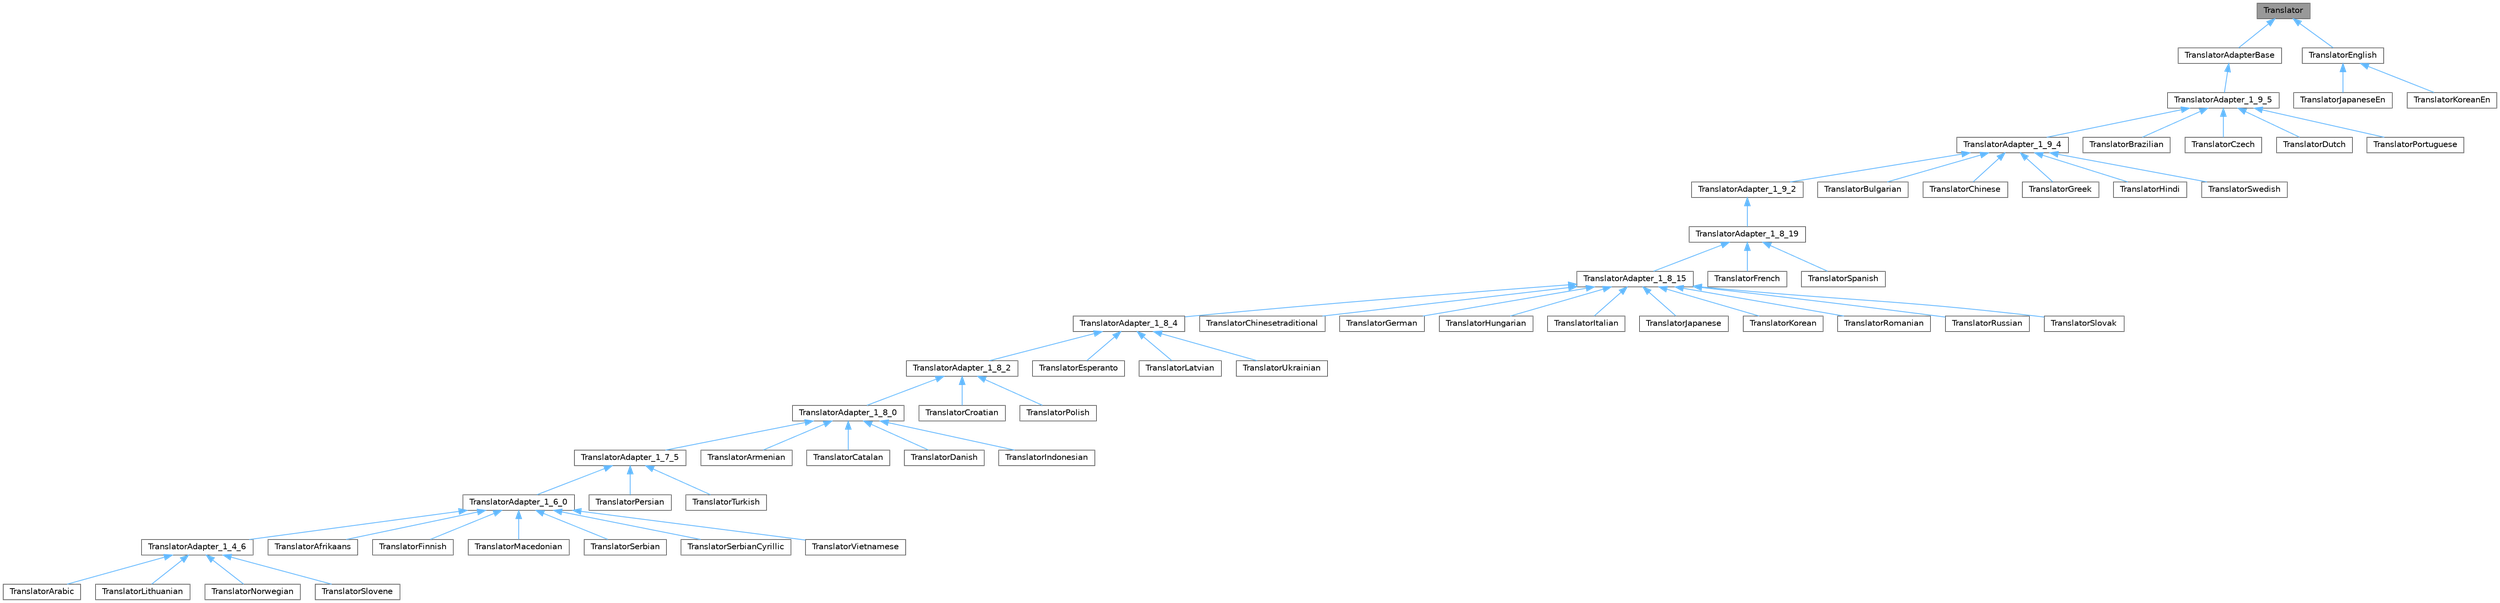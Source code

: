 digraph "Translator"
{
 // INTERACTIVE_SVG=YES
 // LATEX_PDF_SIZE
  bgcolor="transparent";
  edge [fontname=Helvetica,fontsize=10,labelfontname=Helvetica,labelfontsize=10];
  node [fontname=Helvetica,fontsize=10,shape=box,height=0.2,width=0.4];
  Node1 [label="Translator",height=0.2,width=0.4,color="gray40", fillcolor="grey60", style="filled", fontcolor="black",tooltip="Abstract base class for all translatable text fragments."];
  Node1 -> Node2 [dir="back",color="steelblue1",style="solid"];
  Node2 [label="TranslatorAdapterBase",height=0.2,width=0.4,color="gray40", fillcolor="white", style="filled",URL="$db/d6c/class_translator_adapter_base.html",tooltip="Base of the translator adapter tree."];
  Node2 -> Node3 [dir="back",color="steelblue1",style="solid"];
  Node3 [label="TranslatorAdapter_1_9_5",height=0.2,width=0.4,color="gray40", fillcolor="white", style="filled",URL="$dd/dba/class_translator_adapter__1__9__5.html",tooltip=" "];
  Node3 -> Node4 [dir="back",color="steelblue1",style="solid"];
  Node4 [label="TranslatorAdapter_1_9_4",height=0.2,width=0.4,color="gray40", fillcolor="white", style="filled",URL="$d0/d33/class_translator_adapter__1__9__4.html",tooltip=" "];
  Node4 -> Node5 [dir="back",color="steelblue1",style="solid"];
  Node5 [label="TranslatorAdapter_1_9_2",height=0.2,width=0.4,color="gray40", fillcolor="white", style="filled",URL="$d3/d2e/class_translator_adapter__1__9__2.html",tooltip=" "];
  Node5 -> Node6 [dir="back",color="steelblue1",style="solid"];
  Node6 [label="TranslatorAdapter_1_8_19",height=0.2,width=0.4,color="gray40", fillcolor="white", style="filled",URL="$de/dde/class_translator_adapter__1__8__19.html",tooltip=" "];
  Node6 -> Node7 [dir="back",color="steelblue1",style="solid"];
  Node7 [label="TranslatorAdapter_1_8_15",height=0.2,width=0.4,color="gray40", fillcolor="white", style="filled",URL="$d4/d2e/class_translator_adapter__1__8__15.html",tooltip=" "];
  Node7 -> Node8 [dir="back",color="steelblue1",style="solid"];
  Node8 [label="TranslatorAdapter_1_8_4",height=0.2,width=0.4,color="gray40", fillcolor="white", style="filled",URL="$de/d2f/class_translator_adapter__1__8__4.html",tooltip=" "];
  Node8 -> Node9 [dir="back",color="steelblue1",style="solid"];
  Node9 [label="TranslatorAdapter_1_8_2",height=0.2,width=0.4,color="gray40", fillcolor="white", style="filled",URL="$d2/d75/class_translator_adapter__1__8__2.html",tooltip=" "];
  Node9 -> Node10 [dir="back",color="steelblue1",style="solid"];
  Node10 [label="TranslatorAdapter_1_8_0",height=0.2,width=0.4,color="gray40", fillcolor="white", style="filled",URL="$de/d49/class_translator_adapter__1__8__0.html",tooltip="Adapter class for languages that only contain translations up to version 1.8.0."];
  Node10 -> Node11 [dir="back",color="steelblue1",style="solid"];
  Node11 [label="TranslatorAdapter_1_7_5",height=0.2,width=0.4,color="gray40", fillcolor="white", style="filled",URL="$da/d24/class_translator_adapter__1__7__5.html",tooltip="Adapter class for languages that only contain translations up to version 1.7.5."];
  Node11 -> Node12 [dir="back",color="steelblue1",style="solid"];
  Node12 [label="TranslatorAdapter_1_6_0",height=0.2,width=0.4,color="gray40", fillcolor="white", style="filled",URL="$d3/da1/class_translator_adapter__1__6__0.html",tooltip="Adapter class for languages that only contain translations up to version 1.6.0."];
  Node12 -> Node13 [dir="back",color="steelblue1",style="solid"];
  Node13 [label="TranslatorAdapter_1_4_6",height=0.2,width=0.4,color="gray40", fillcolor="white", style="filled",URL="$d4/d2b/class_translator_adapter__1__4__6.html",tooltip="Adapter class for languages that only contain translations up to version 1.4.6."];
  Node13 -> Node14 [dir="back",color="steelblue1",style="solid"];
  Node14 [label="TranslatorArabic",height=0.2,width=0.4,color="gray40", fillcolor="white", style="filled",URL="$d3/de9/class_translator_arabic.html",tooltip=" "];
  Node13 -> Node15 [dir="back",color="steelblue1",style="solid"];
  Node15 [label="TranslatorLithuanian",height=0.2,width=0.4,color="gray40", fillcolor="white", style="filled",URL="$dc/d53/class_translator_lithuanian.html",tooltip=" "];
  Node13 -> Node16 [dir="back",color="steelblue1",style="solid"];
  Node16 [label="TranslatorNorwegian",height=0.2,width=0.4,color="gray40", fillcolor="white", style="filled",URL="$dd/d38/class_translator_norwegian.html",tooltip=" "];
  Node13 -> Node17 [dir="back",color="steelblue1",style="solid"];
  Node17 [label="TranslatorSlovene",height=0.2,width=0.4,color="gray40", fillcolor="white", style="filled",URL="$dd/d0b/class_translator_slovene.html",tooltip=" "];
  Node12 -> Node18 [dir="back",color="steelblue1",style="solid"];
  Node18 [label="TranslatorAfrikaans",height=0.2,width=0.4,color="gray40", fillcolor="white", style="filled",URL="$d3/d65/class_translator_afrikaans.html",tooltip=" "];
  Node12 -> Node19 [dir="back",color="steelblue1",style="solid"];
  Node19 [label="TranslatorFinnish",height=0.2,width=0.4,color="gray40", fillcolor="white", style="filled",URL="$de/df7/class_translator_finnish.html",tooltip=" "];
  Node12 -> Node20 [dir="back",color="steelblue1",style="solid"];
  Node20 [label="TranslatorMacedonian",height=0.2,width=0.4,color="gray40", fillcolor="white", style="filled",URL="$d9/ddf/class_translator_macedonian.html",tooltip=" "];
  Node12 -> Node21 [dir="back",color="steelblue1",style="solid"];
  Node21 [label="TranslatorSerbian",height=0.2,width=0.4,color="gray40", fillcolor="white", style="filled",URL="$d5/d0a/class_translator_serbian.html",tooltip=" "];
  Node12 -> Node22 [dir="back",color="steelblue1",style="solid"];
  Node22 [label="TranslatorSerbianCyrillic",height=0.2,width=0.4,color="gray40", fillcolor="white", style="filled",URL="$dc/d03/class_translator_serbian_cyrillic.html",tooltip=" "];
  Node12 -> Node23 [dir="back",color="steelblue1",style="solid"];
  Node23 [label="TranslatorVietnamese",height=0.2,width=0.4,color="gray40", fillcolor="white", style="filled",URL="$df/d20/class_translator_vietnamese.html",tooltip=" "];
  Node11 -> Node24 [dir="back",color="steelblue1",style="solid"];
  Node24 [label="TranslatorPersian",height=0.2,width=0.4,color="gray40", fillcolor="white", style="filled",URL="$d5/d43/class_translator_persian.html",tooltip=" "];
  Node11 -> Node25 [dir="back",color="steelblue1",style="solid"];
  Node25 [label="TranslatorTurkish",height=0.2,width=0.4,color="gray40", fillcolor="white", style="filled",URL="$dd/d80/class_translator_turkish.html",tooltip=" "];
  Node10 -> Node26 [dir="back",color="steelblue1",style="solid"];
  Node26 [label="TranslatorArmenian",height=0.2,width=0.4,color="gray40", fillcolor="white", style="filled",URL="$da/db8/class_translator_armenian.html",tooltip=" "];
  Node10 -> Node27 [dir="back",color="steelblue1",style="solid"];
  Node27 [label="TranslatorCatalan",height=0.2,width=0.4,color="gray40", fillcolor="white", style="filled",URL="$d9/dc1/class_translator_catalan.html",tooltip=" "];
  Node10 -> Node28 [dir="back",color="steelblue1",style="solid"];
  Node28 [label="TranslatorDanish",height=0.2,width=0.4,color="gray40", fillcolor="white", style="filled",URL="$d7/d21/class_translator_danish.html",tooltip=" "];
  Node10 -> Node29 [dir="back",color="steelblue1",style="solid"];
  Node29 [label="TranslatorIndonesian",height=0.2,width=0.4,color="gray40", fillcolor="white", style="filled",URL="$df/dc8/class_translator_indonesian.html",tooltip=" "];
  Node9 -> Node30 [dir="back",color="steelblue1",style="solid"];
  Node30 [label="TranslatorCroatian",height=0.2,width=0.4,color="gray40", fillcolor="white", style="filled",URL="$d9/d82/class_translator_croatian.html",tooltip=" "];
  Node9 -> Node31 [dir="back",color="steelblue1",style="solid"];
  Node31 [label="TranslatorPolish",height=0.2,width=0.4,color="gray40", fillcolor="white", style="filled",URL="$de/d82/class_translator_polish.html",tooltip=" "];
  Node8 -> Node32 [dir="back",color="steelblue1",style="solid"];
  Node32 [label="TranslatorEsperanto",height=0.2,width=0.4,color="gray40", fillcolor="white", style="filled",URL="$d2/d07/class_translator_esperanto.html",tooltip=" "];
  Node8 -> Node33 [dir="back",color="steelblue1",style="solid"];
  Node33 [label="TranslatorLatvian",height=0.2,width=0.4,color="gray40", fillcolor="white", style="filled",URL="$d8/d83/class_translator_latvian.html",tooltip=" "];
  Node8 -> Node34 [dir="back",color="steelblue1",style="solid"];
  Node34 [label="TranslatorUkrainian",height=0.2,width=0.4,color="gray40", fillcolor="white", style="filled",URL="$d1/d56/class_translator_ukrainian.html",tooltip=" "];
  Node7 -> Node35 [dir="back",color="steelblue1",style="solid"];
  Node35 [label="TranslatorChinesetraditional",height=0.2,width=0.4,color="gray40", fillcolor="white", style="filled",URL="$dd/df6/class_translator_chinesetraditional.html",tooltip=" "];
  Node7 -> Node36 [dir="back",color="steelblue1",style="solid"];
  Node36 [label="TranslatorGerman",height=0.2,width=0.4,color="gray40", fillcolor="white", style="filled",URL="$d6/d07/class_translator_german.html",tooltip=" "];
  Node7 -> Node37 [dir="back",color="steelblue1",style="solid"];
  Node37 [label="TranslatorHungarian",height=0.2,width=0.4,color="gray40", fillcolor="white", style="filled",URL="$db/d5f/class_translator_hungarian.html",tooltip=" "];
  Node7 -> Node38 [dir="back",color="steelblue1",style="solid"];
  Node38 [label="TranslatorItalian",height=0.2,width=0.4,color="gray40", fillcolor="white", style="filled",URL="$d2/df8/class_translator_italian.html",tooltip=" "];
  Node7 -> Node39 [dir="back",color="steelblue1",style="solid"];
  Node39 [label="TranslatorJapanese",height=0.2,width=0.4,color="gray40", fillcolor="white", style="filled",URL="$d1/d6a/class_translator_japanese.html",tooltip=" "];
  Node7 -> Node40 [dir="back",color="steelblue1",style="solid"];
  Node40 [label="TranslatorKorean",height=0.2,width=0.4,color="gray40", fillcolor="white", style="filled",URL="$db/dcc/class_translator_korean.html",tooltip=" "];
  Node7 -> Node41 [dir="back",color="steelblue1",style="solid"];
  Node41 [label="TranslatorRomanian",height=0.2,width=0.4,color="gray40", fillcolor="white", style="filled",URL="$da/d32/class_translator_romanian.html",tooltip=" "];
  Node7 -> Node42 [dir="back",color="steelblue1",style="solid"];
  Node42 [label="TranslatorRussian",height=0.2,width=0.4,color="gray40", fillcolor="white", style="filled",URL="$d0/dab/class_translator_russian.html",tooltip=" "];
  Node7 -> Node43 [dir="back",color="steelblue1",style="solid"];
  Node43 [label="TranslatorSlovak",height=0.2,width=0.4,color="gray40", fillcolor="white", style="filled",URL="$d2/d53/class_translator_slovak.html",tooltip=" "];
  Node6 -> Node44 [dir="back",color="steelblue1",style="solid"];
  Node44 [label="TranslatorFrench",height=0.2,width=0.4,color="gray40", fillcolor="white", style="filled",URL="$da/d1a/class_translator_french.html",tooltip=" "];
  Node6 -> Node45 [dir="back",color="steelblue1",style="solid"];
  Node45 [label="TranslatorSpanish",height=0.2,width=0.4,color="gray40", fillcolor="white", style="filled",URL="$dc/d44/class_translator_spanish.html",tooltip=" "];
  Node4 -> Node46 [dir="back",color="steelblue1",style="solid"];
  Node46 [label="TranslatorBulgarian",height=0.2,width=0.4,color="gray40", fillcolor="white", style="filled",URL="$da/dbb/class_translator_bulgarian.html",tooltip=" "];
  Node4 -> Node47 [dir="back",color="steelblue1",style="solid"];
  Node47 [label="TranslatorChinese",height=0.2,width=0.4,color="gray40", fillcolor="white", style="filled",URL="$d6/db6/class_translator_chinese.html",tooltip=" "];
  Node4 -> Node48 [dir="back",color="steelblue1",style="solid"];
  Node48 [label="TranslatorGreek",height=0.2,width=0.4,color="gray40", fillcolor="white", style="filled",URL="$df/d75/class_translator_greek.html",tooltip=" "];
  Node4 -> Node49 [dir="back",color="steelblue1",style="solid"];
  Node49 [label="TranslatorHindi",height=0.2,width=0.4,color="gray40", fillcolor="white", style="filled",URL="$d1/d8a/class_translator_hindi.html",tooltip=" "];
  Node4 -> Node50 [dir="back",color="steelblue1",style="solid"];
  Node50 [label="TranslatorSwedish",height=0.2,width=0.4,color="gray40", fillcolor="white", style="filled",URL="$d5/d5c/class_translator_swedish.html",tooltip=" "];
  Node3 -> Node51 [dir="back",color="steelblue1",style="solid"];
  Node51 [label="TranslatorBrazilian",height=0.2,width=0.4,color="gray40", fillcolor="white", style="filled",URL="$d2/d4c/class_translator_brazilian.html",tooltip=" "];
  Node3 -> Node52 [dir="back",color="steelblue1",style="solid"];
  Node52 [label="TranslatorCzech",height=0.2,width=0.4,color="gray40", fillcolor="white", style="filled",URL="$dd/d8a/class_translator_czech.html",tooltip=" "];
  Node3 -> Node53 [dir="back",color="steelblue1",style="solid"];
  Node53 [label="TranslatorDutch",height=0.2,width=0.4,color="gray40", fillcolor="white", style="filled",URL="$d9/d1b/class_translator_dutch.html",tooltip=" "];
  Node3 -> Node54 [dir="back",color="steelblue1",style="solid"];
  Node54 [label="TranslatorPortuguese",height=0.2,width=0.4,color="gray40", fillcolor="white", style="filled",URL="$dc/df2/class_translator_portuguese.html",tooltip=" "];
  Node1 -> Node55 [dir="back",color="steelblue1",style="solid"];
  Node55 [label="TranslatorEnglish",height=0.2,width=0.4,color="gray40", fillcolor="white", style="filled",URL="$d6/d78/class_translator_english.html",tooltip=" "];
  Node55 -> Node56 [dir="back",color="steelblue1",style="solid"];
  Node56 [label="TranslatorJapaneseEn",height=0.2,width=0.4,color="gray40", fillcolor="white", style="filled",URL="$d0/d16/class_translator_japanese_en.html",tooltip=" "];
  Node55 -> Node57 [dir="back",color="steelblue1",style="solid"];
  Node57 [label="TranslatorKoreanEn",height=0.2,width=0.4,color="gray40", fillcolor="white", style="filled",URL="$d0/d3a/class_translator_korean_en.html",tooltip=" "];
}
